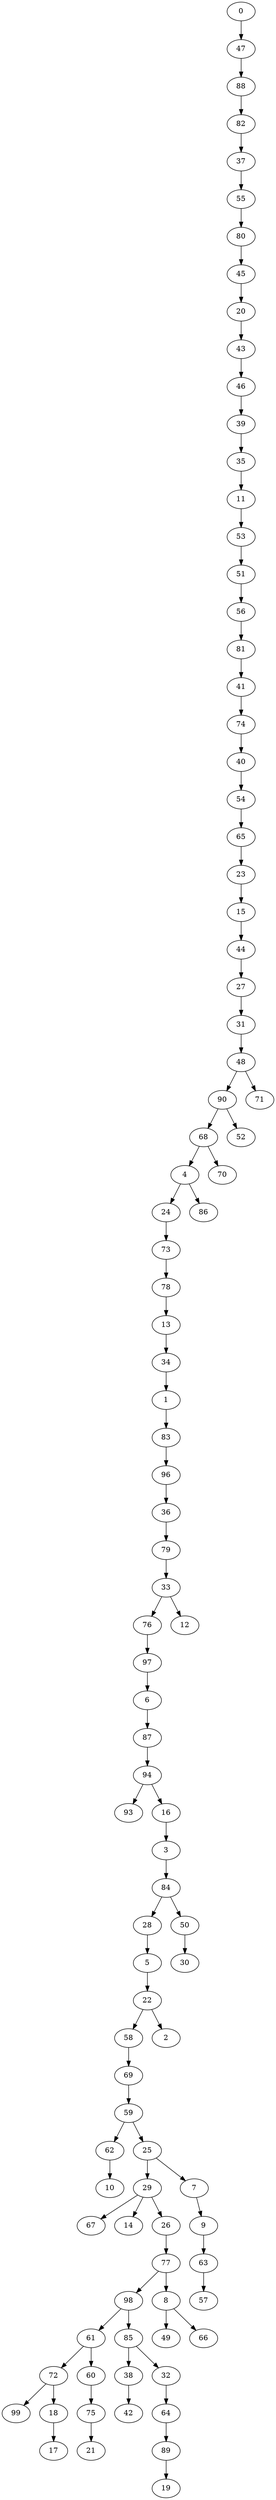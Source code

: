 digraph {
	0 [label=0]
	47 [label=47]
	88 [label=88]
	82 [label=82]
	37 [label=37]
	55 [label=55]
	80 [label=80]
	45 [label=45]
	20 [label=20]
	43 [label=43]
	46 [label=46]
	39 [label=39]
	35 [label=35]
	11 [label=11]
	53 [label=53]
	51 [label=51]
	56 [label=56]
	81 [label=81]
	41 [label=41]
	74 [label=74]
	40 [label=40]
	54 [label=54]
	65 [label=65]
	23 [label=23]
	15 [label=15]
	44 [label=44]
	27 [label=27]
	31 [label=31]
	48 [label=48]
	90 [label=90]
	68 [label=68]
	4 [label=4]
	24 [label=24]
	73 [label=73]
	78 [label=78]
	13 [label=13]
	34 [label=34]
	1 [label=1]
	83 [label=83]
	96 [label=96]
	36 [label=36]
	79 [label=79]
	33 [label=33]
	76 [label=76]
	97 [label=97]
	6 [label=6]
	87 [label=87]
	94 [label=94]
	93 [label=93]
	16 [label=16]
	3 [label=3]
	84 [label=84]
	28 [label=28]
	5 [label=5]
	22 [label=22]
	58 [label=58]
	69 [label=69]
	59 [label=59]
	62 [label=62]
	10 [label=10]
	25 [label=25]
	29 [label=29]
	67 [label=67]
	14 [label=14]
	26 [label=26]
	77 [label=77]
	98 [label=98]
	61 [label=61]
	72 [label=72]
	99 [label=99]
	18 [label=18]
	17 [label=17]
	60 [label=60]
	75 [label=75]
	21 [label=21]
	85 [label=85]
	38 [label=38]
	42 [label=42]
	32 [label=32]
	64 [label=64]
	89 [label=89]
	19 [label=19]
	8 [label=8]
	49 [label=49]
	66 [label=66]
	7 [label=7]
	9 [label=9]
	63 [label=63]
	57 [label=57]
	2 [label=2]
	50 [label=50]
	30 [label=30]
	12 [label=12]
	86 [label=86]
	70 [label=70]
	52 [label=52]
	71 [label=71]
	0 -> 47
	47 -> 88
	88 -> 82
	82 -> 37
	37 -> 55
	55 -> 80
	80 -> 45
	45 -> 20
	20 -> 43
	43 -> 46
	46 -> 39
	39 -> 35
	35 -> 11
	11 -> 53
	53 -> 51
	51 -> 56
	56 -> 81
	81 -> 41
	41 -> 74
	74 -> 40
	40 -> 54
	54 -> 65
	65 -> 23
	23 -> 15
	15 -> 44
	44 -> 27
	27 -> 31
	31 -> 48
	48 -> 90
	90 -> 68
	68 -> 4
	4 -> 24
	24 -> 73
	73 -> 78
	78 -> 13
	13 -> 34
	34 -> 1
	1 -> 83
	83 -> 96
	96 -> 36
	36 -> 79
	79 -> 33
	33 -> 76
	76 -> 97
	97 -> 6
	6 -> 87
	87 -> 94
	94 -> 93
	94 -> 16
	16 -> 3
	3 -> 84
	84 -> 28
	28 -> 5
	5 -> 22
	22 -> 58
	58 -> 69
	69 -> 59
	59 -> 62
	62 -> 10
	59 -> 25
	25 -> 29
	29 -> 67
	29 -> 14
	29 -> 26
	26 -> 77
	77 -> 98
	98 -> 61
	61 -> 72
	72 -> 99
	72 -> 18
	18 -> 17
	61 -> 60
	60 -> 75
	75 -> 21
	98 -> 85
	85 -> 38
	38 -> 42
	85 -> 32
	32 -> 64
	64 -> 89
	89 -> 19
	77 -> 8
	8 -> 49
	8 -> 66
	25 -> 7
	7 -> 9
	9 -> 63
	63 -> 57
	22 -> 2
	84 -> 50
	50 -> 30
	33 -> 12
	4 -> 86
	68 -> 70
	90 -> 52
	48 -> 71
}

